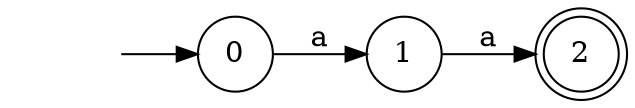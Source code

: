digraph Automaton {
  rankdir = LR;
node [shape=circle];
  initial [shape=plaintext,label=""];
  initial -> 0
  0 -> 1 [label="a"];
node [shape=circle];
  1 -> 2 [label="a"];
2 [shape=doublecircle]; 
}

